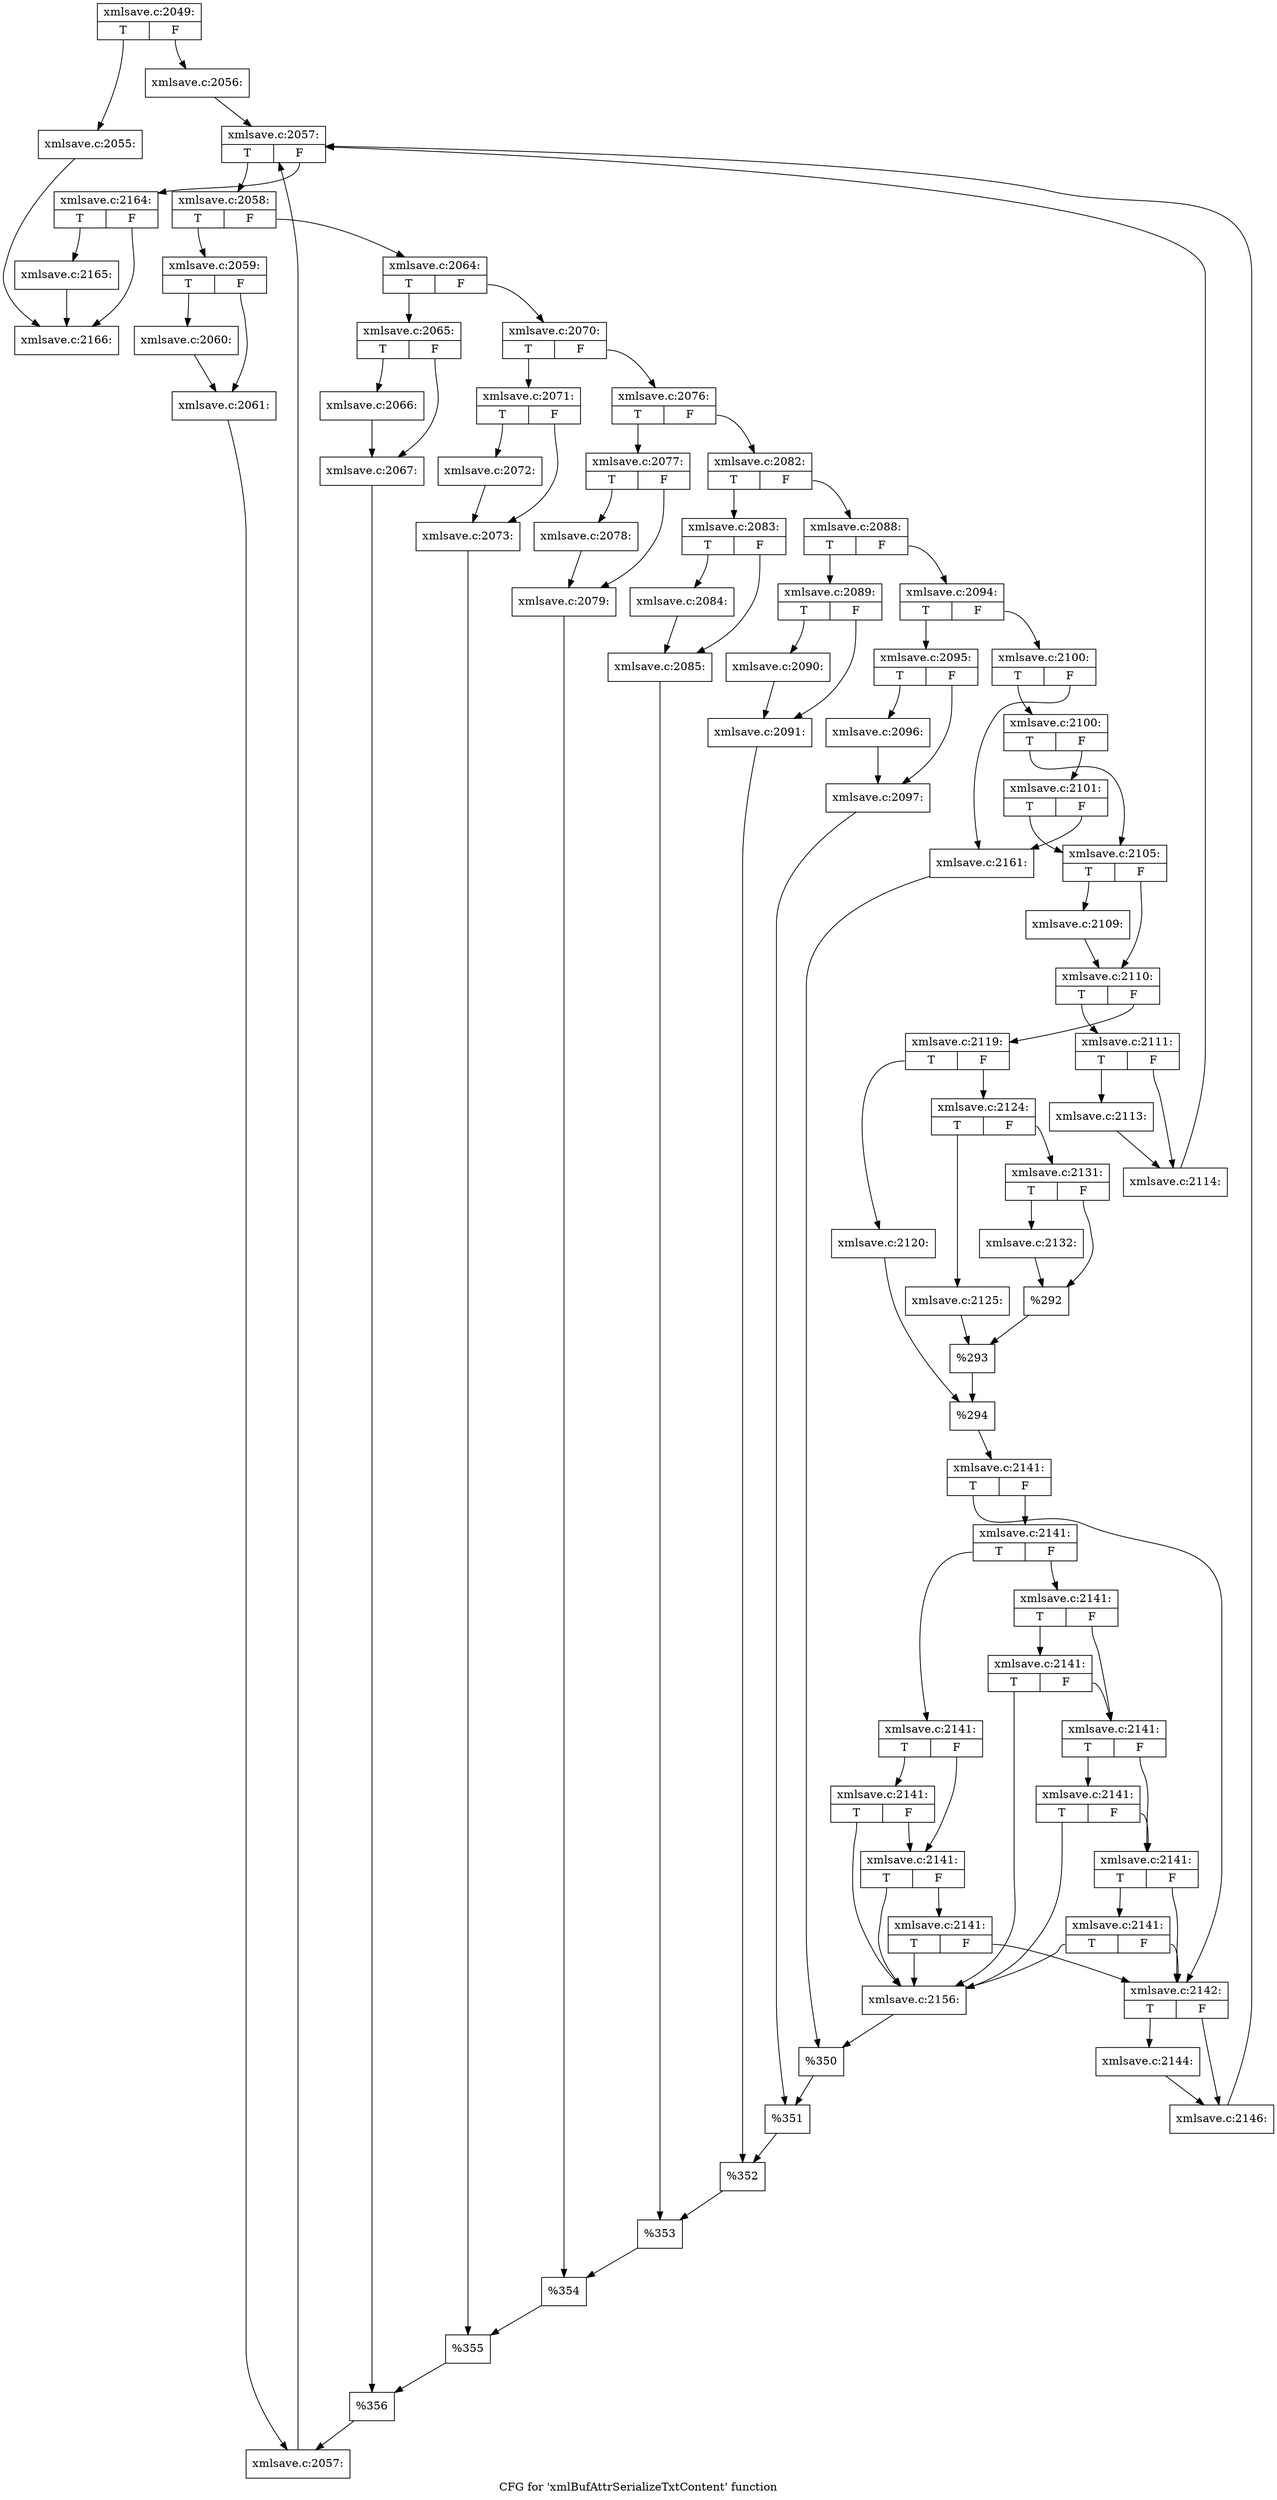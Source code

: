 digraph "CFG for 'xmlBufAttrSerializeTxtContent' function" {
	label="CFG for 'xmlBufAttrSerializeTxtContent' function";

	Node0x5668c80 [shape=record,label="{xmlsave.c:2049:|{<s0>T|<s1>F}}"];
	Node0x5668c80:s0 -> Node0x570f480;
	Node0x5668c80:s1 -> Node0x570f4d0;
	Node0x570f480 [shape=record,label="{xmlsave.c:2055:}"];
	Node0x570f480 -> Node0x5746920;
	Node0x570f4d0 [shape=record,label="{xmlsave.c:2056:}"];
	Node0x570f4d0 -> Node0x570fa90;
	Node0x570fa90 [shape=record,label="{xmlsave.c:2057:|{<s0>T|<s1>F}}"];
	Node0x570fa90:s0 -> Node0x570ff40;
	Node0x570fa90:s1 -> Node0x570fcb0;
	Node0x570ff40 [shape=record,label="{xmlsave.c:2058:|{<s0>T|<s1>F}}"];
	Node0x570ff40:s0 -> Node0x5710130;
	Node0x570ff40:s1 -> Node0x57101d0;
	Node0x5710130 [shape=record,label="{xmlsave.c:2059:|{<s0>T|<s1>F}}"];
	Node0x5710130:s0 -> Node0x57105e0;
	Node0x5710130:s1 -> Node0x5710630;
	Node0x57105e0 [shape=record,label="{xmlsave.c:2060:}"];
	Node0x57105e0 -> Node0x5710630;
	Node0x5710630 [shape=record,label="{xmlsave.c:2061:}"];
	Node0x5710630 -> Node0x5710180;
	Node0x57101d0 [shape=record,label="{xmlsave.c:2064:|{<s0>T|<s1>F}}"];
	Node0x57101d0:s0 -> Node0x57111d0;
	Node0x57101d0:s1 -> Node0x5711d70;
	Node0x57111d0 [shape=record,label="{xmlsave.c:2065:|{<s0>T|<s1>F}}"];
	Node0x57111d0:s0 -> Node0x57121a0;
	Node0x57111d0:s1 -> Node0x57121f0;
	Node0x57121a0 [shape=record,label="{xmlsave.c:2066:}"];
	Node0x57121a0 -> Node0x57121f0;
	Node0x57121f0 [shape=record,label="{xmlsave.c:2067:}"];
	Node0x57121f0 -> Node0x5711500;
	Node0x5711d70 [shape=record,label="{xmlsave.c:2070:|{<s0>T|<s1>F}}"];
	Node0x5711d70:s0 -> Node0x5713140;
	Node0x5711d70:s1 -> Node0x57131e0;
	Node0x5713140 [shape=record,label="{xmlsave.c:2071:|{<s0>T|<s1>F}}"];
	Node0x5713140:s0 -> Node0x5713610;
	Node0x5713140:s1 -> Node0x5713660;
	Node0x5713610 [shape=record,label="{xmlsave.c:2072:}"];
	Node0x5713610 -> Node0x5713660;
	Node0x5713660 [shape=record,label="{xmlsave.c:2073:}"];
	Node0x5713660 -> Node0x5713190;
	Node0x57131e0 [shape=record,label="{xmlsave.c:2076:|{<s0>T|<s1>F}}"];
	Node0x57131e0:s0 -> Node0x5711130;
	Node0x57131e0:s1 -> Node0x5657930;
	Node0x5711130 [shape=record,label="{xmlsave.c:2077:|{<s0>T|<s1>F}}"];
	Node0x5711130:s0 -> Node0x5715110;
	Node0x5711130:s1 -> Node0x5715160;
	Node0x5715110 [shape=record,label="{xmlsave.c:2078:}"];
	Node0x5715110 -> Node0x5715160;
	Node0x5715160 [shape=record,label="{xmlsave.c:2079:}"];
	Node0x5715160 -> Node0x56578e0;
	Node0x5657930 [shape=record,label="{xmlsave.c:2082:|{<s0>T|<s1>F}}"];
	Node0x5657930:s0 -> Node0x5716430;
	Node0x5657930:s1 -> Node0x57164d0;
	Node0x5716430 [shape=record,label="{xmlsave.c:2083:|{<s0>T|<s1>F}}"];
	Node0x5716430:s0 -> Node0x56f2a20;
	Node0x5716430:s1 -> Node0x5716a50;
	Node0x56f2a20 [shape=record,label="{xmlsave.c:2084:}"];
	Node0x56f2a20 -> Node0x5716a50;
	Node0x5716a50 [shape=record,label="{xmlsave.c:2085:}"];
	Node0x5716a50 -> Node0x5716480;
	Node0x57164d0 [shape=record,label="{xmlsave.c:2088:|{<s0>T|<s1>F}}"];
	Node0x57164d0:s0 -> Node0x56f50f0;
	Node0x57164d0:s1 -> Node0x56f5190;
	Node0x56f50f0 [shape=record,label="{xmlsave.c:2089:|{<s0>T|<s1>F}}"];
	Node0x56f50f0:s0 -> Node0x56f5680;
	Node0x56f50f0:s1 -> Node0x56f56d0;
	Node0x56f5680 [shape=record,label="{xmlsave.c:2090:}"];
	Node0x56f5680 -> Node0x56f56d0;
	Node0x56f56d0 [shape=record,label="{xmlsave.c:2091:}"];
	Node0x56f56d0 -> Node0x56f5140;
	Node0x56f5190 [shape=record,label="{xmlsave.c:2094:|{<s0>T|<s1>F}}"];
	Node0x56f5190:s0 -> Node0x571afe0;
	Node0x56f5190:s1 -> Node0x571b080;
	Node0x571afe0 [shape=record,label="{xmlsave.c:2095:|{<s0>T|<s1>F}}"];
	Node0x571afe0:s0 -> Node0x571b570;
	Node0x571afe0:s1 -> Node0x571b5c0;
	Node0x571b570 [shape=record,label="{xmlsave.c:2096:}"];
	Node0x571b570 -> Node0x571b5c0;
	Node0x571b5c0 [shape=record,label="{xmlsave.c:2097:}"];
	Node0x571b5c0 -> Node0x571b030;
	Node0x571b080 [shape=record,label="{xmlsave.c:2100:|{<s0>T|<s1>F}}"];
	Node0x571b080:s0 -> Node0x571c760;
	Node0x571b080:s1 -> Node0x571c710;
	Node0x571c760 [shape=record,label="{xmlsave.c:2100:|{<s0>T|<s1>F}}"];
	Node0x571c760:s0 -> Node0x571c670;
	Node0x571c760:s1 -> Node0x571cb70;
	Node0x571cb70 [shape=record,label="{xmlsave.c:2101:|{<s0>T|<s1>F}}"];
	Node0x571cb70:s0 -> Node0x571c670;
	Node0x571cb70:s1 -> Node0x571c710;
	Node0x571c670 [shape=record,label="{xmlsave.c:2105:|{<s0>T|<s1>F}}"];
	Node0x571c670:s0 -> Node0x571dcb0;
	Node0x571c670:s1 -> Node0x571dd00;
	Node0x571dcb0 [shape=record,label="{xmlsave.c:2109:}"];
	Node0x571dcb0 -> Node0x571dd00;
	Node0x571dd00 [shape=record,label="{xmlsave.c:2110:|{<s0>T|<s1>F}}"];
	Node0x571dd00:s0 -> Node0x571e580;
	Node0x571dd00:s1 -> Node0x571e620;
	Node0x571e580 [shape=record,label="{xmlsave.c:2111:|{<s0>T|<s1>F}}"];
	Node0x571e580:s0 -> Node0x572cf10;
	Node0x571e580:s1 -> Node0x5724370;
	Node0x572cf10 [shape=record,label="{xmlsave.c:2113:}"];
	Node0x572cf10 -> Node0x5724370;
	Node0x5724370 [shape=record,label="{xmlsave.c:2114:}"];
	Node0x5724370 -> Node0x570fa90;
	Node0x571e620 [shape=record,label="{xmlsave.c:2119:|{<s0>T|<s1>F}}"];
	Node0x571e620:s0 -> Node0x5724eb0;
	Node0x571e620:s1 -> Node0x5725df0;
	Node0x5724eb0 [shape=record,label="{xmlsave.c:2120:}"];
	Node0x5724eb0 -> Node0x57251e0;
	Node0x5725df0 [shape=record,label="{xmlsave.c:2124:|{<s0>T|<s1>F}}"];
	Node0x5725df0:s0 -> Node0x573f280;
	Node0x5725df0:s1 -> Node0x573f320;
	Node0x573f280 [shape=record,label="{xmlsave.c:2125:}"];
	Node0x573f280 -> Node0x573f2d0;
	Node0x573f320 [shape=record,label="{xmlsave.c:2131:|{<s0>T|<s1>F}}"];
	Node0x573f320:s0 -> Node0x5740a60;
	Node0x573f320:s1 -> Node0x5740ab0;
	Node0x5740a60 [shape=record,label="{xmlsave.c:2132:}"];
	Node0x5740a60 -> Node0x5740ab0;
	Node0x5740ab0 [shape=record,label="{%292}"];
	Node0x5740ab0 -> Node0x573f2d0;
	Node0x573f2d0 [shape=record,label="{%293}"];
	Node0x573f2d0 -> Node0x57251e0;
	Node0x57251e0 [shape=record,label="{%294}"];
	Node0x57251e0 -> Node0x571e5d0;
	Node0x571e5d0 [shape=record,label="{xmlsave.c:2141:|{<s0>T|<s1>F}}"];
	Node0x571e5d0:s0 -> Node0x57429a0;
	Node0x571e5d0:s1 -> Node0x5742a40;
	Node0x5742a40 [shape=record,label="{xmlsave.c:2141:|{<s0>T|<s1>F}}"];
	Node0x5742a40:s0 -> Node0x5742d20;
	Node0x5742a40:s1 -> Node0x5742d70;
	Node0x5742d20 [shape=record,label="{xmlsave.c:2141:|{<s0>T|<s1>F}}"];
	Node0x5742d20:s0 -> Node0x5743040;
	Node0x5742d20:s1 -> Node0x5742ff0;
	Node0x5743040 [shape=record,label="{xmlsave.c:2141:|{<s0>T|<s1>F}}"];
	Node0x5743040:s0 -> Node0x57429f0;
	Node0x5743040:s1 -> Node0x5742ff0;
	Node0x5742ff0 [shape=record,label="{xmlsave.c:2141:|{<s0>T|<s1>F}}"];
	Node0x5742ff0:s0 -> Node0x57429f0;
	Node0x5742ff0:s1 -> Node0x5742fa0;
	Node0x5742fa0 [shape=record,label="{xmlsave.c:2141:|{<s0>T|<s1>F}}"];
	Node0x5742fa0:s0 -> Node0x57429f0;
	Node0x5742fa0:s1 -> Node0x57429a0;
	Node0x5742d70 [shape=record,label="{xmlsave.c:2141:|{<s0>T|<s1>F}}"];
	Node0x5742d70:s0 -> Node0x5743730;
	Node0x5742d70:s1 -> Node0x57436e0;
	Node0x5743730 [shape=record,label="{xmlsave.c:2141:|{<s0>T|<s1>F}}"];
	Node0x5743730:s0 -> Node0x57429f0;
	Node0x5743730:s1 -> Node0x57436e0;
	Node0x57436e0 [shape=record,label="{xmlsave.c:2141:|{<s0>T|<s1>F}}"];
	Node0x57436e0:s0 -> Node0x5743aa0;
	Node0x57436e0:s1 -> Node0x5743690;
	Node0x5743aa0 [shape=record,label="{xmlsave.c:2141:|{<s0>T|<s1>F}}"];
	Node0x5743aa0:s0 -> Node0x57429f0;
	Node0x5743aa0:s1 -> Node0x5743690;
	Node0x5743690 [shape=record,label="{xmlsave.c:2141:|{<s0>T|<s1>F}}"];
	Node0x5743690:s0 -> Node0x5743e50;
	Node0x5743690:s1 -> Node0x57429a0;
	Node0x5743e50 [shape=record,label="{xmlsave.c:2141:|{<s0>T|<s1>F}}"];
	Node0x5743e50:s0 -> Node0x57429f0;
	Node0x5743e50:s1 -> Node0x57429a0;
	Node0x57429a0 [shape=record,label="{xmlsave.c:2142:|{<s0>T|<s1>F}}"];
	Node0x57429a0:s0 -> Node0x57445e0;
	Node0x57429a0:s1 -> Node0x5744630;
	Node0x57445e0 [shape=record,label="{xmlsave.c:2144:}"];
	Node0x57445e0 -> Node0x5744630;
	Node0x5744630 [shape=record,label="{xmlsave.c:2146:}"];
	Node0x5744630 -> Node0x570fa90;
	Node0x57429f0 [shape=record,label="{xmlsave.c:2156:}"];
	Node0x57429f0 -> Node0x571c6c0;
	Node0x571c710 [shape=record,label="{xmlsave.c:2161:}"];
	Node0x571c710 -> Node0x571c6c0;
	Node0x571c6c0 [shape=record,label="{%350}"];
	Node0x571c6c0 -> Node0x571b030;
	Node0x571b030 [shape=record,label="{%351}"];
	Node0x571b030 -> Node0x56f5140;
	Node0x56f5140 [shape=record,label="{%352}"];
	Node0x56f5140 -> Node0x5716480;
	Node0x5716480 [shape=record,label="{%353}"];
	Node0x5716480 -> Node0x56578e0;
	Node0x56578e0 [shape=record,label="{%354}"];
	Node0x56578e0 -> Node0x5713190;
	Node0x5713190 [shape=record,label="{%355}"];
	Node0x5713190 -> Node0x5711500;
	Node0x5711500 [shape=record,label="{%356}"];
	Node0x5711500 -> Node0x5710180;
	Node0x5710180 [shape=record,label="{xmlsave.c:2057:}"];
	Node0x5710180 -> Node0x570fa90;
	Node0x570fcb0 [shape=record,label="{xmlsave.c:2164:|{<s0>T|<s1>F}}"];
	Node0x570fcb0:s0 -> Node0x57468d0;
	Node0x570fcb0:s1 -> Node0x5746920;
	Node0x57468d0 [shape=record,label="{xmlsave.c:2165:}"];
	Node0x57468d0 -> Node0x5746920;
	Node0x5746920 [shape=record,label="{xmlsave.c:2166:}"];
}

